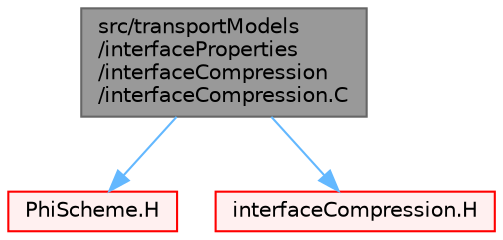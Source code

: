 digraph "src/transportModels/interfaceProperties/interfaceCompression/interfaceCompression.C"
{
 // LATEX_PDF_SIZE
  bgcolor="transparent";
  edge [fontname=Helvetica,fontsize=10,labelfontname=Helvetica,labelfontsize=10];
  node [fontname=Helvetica,fontsize=10,shape=box,height=0.2,width=0.4];
  Node1 [id="Node000001",label="src/transportModels\l/interfaceProperties\l/interfaceCompression\l/interfaceCompression.C",height=0.2,width=0.4,color="gray40", fillcolor="grey60", style="filled", fontcolor="black",tooltip=" "];
  Node1 -> Node2 [id="edge1_Node000001_Node000002",color="steelblue1",style="solid",tooltip=" "];
  Node2 [id="Node000002",label="PhiScheme.H",height=0.2,width=0.4,color="red", fillcolor="#FFF0F0", style="filled",URL="$PhiScheme_8H.html",tooltip=" "];
  Node1 -> Node150 [id="edge2_Node000001_Node000150",color="steelblue1",style="solid",tooltip=" "];
  Node150 [id="Node000150",label="interfaceCompression.H",height=0.2,width=0.4,color="red", fillcolor="#FFF0F0", style="filled",URL="$interfaceCompression_8H.html",tooltip=" "];
}
